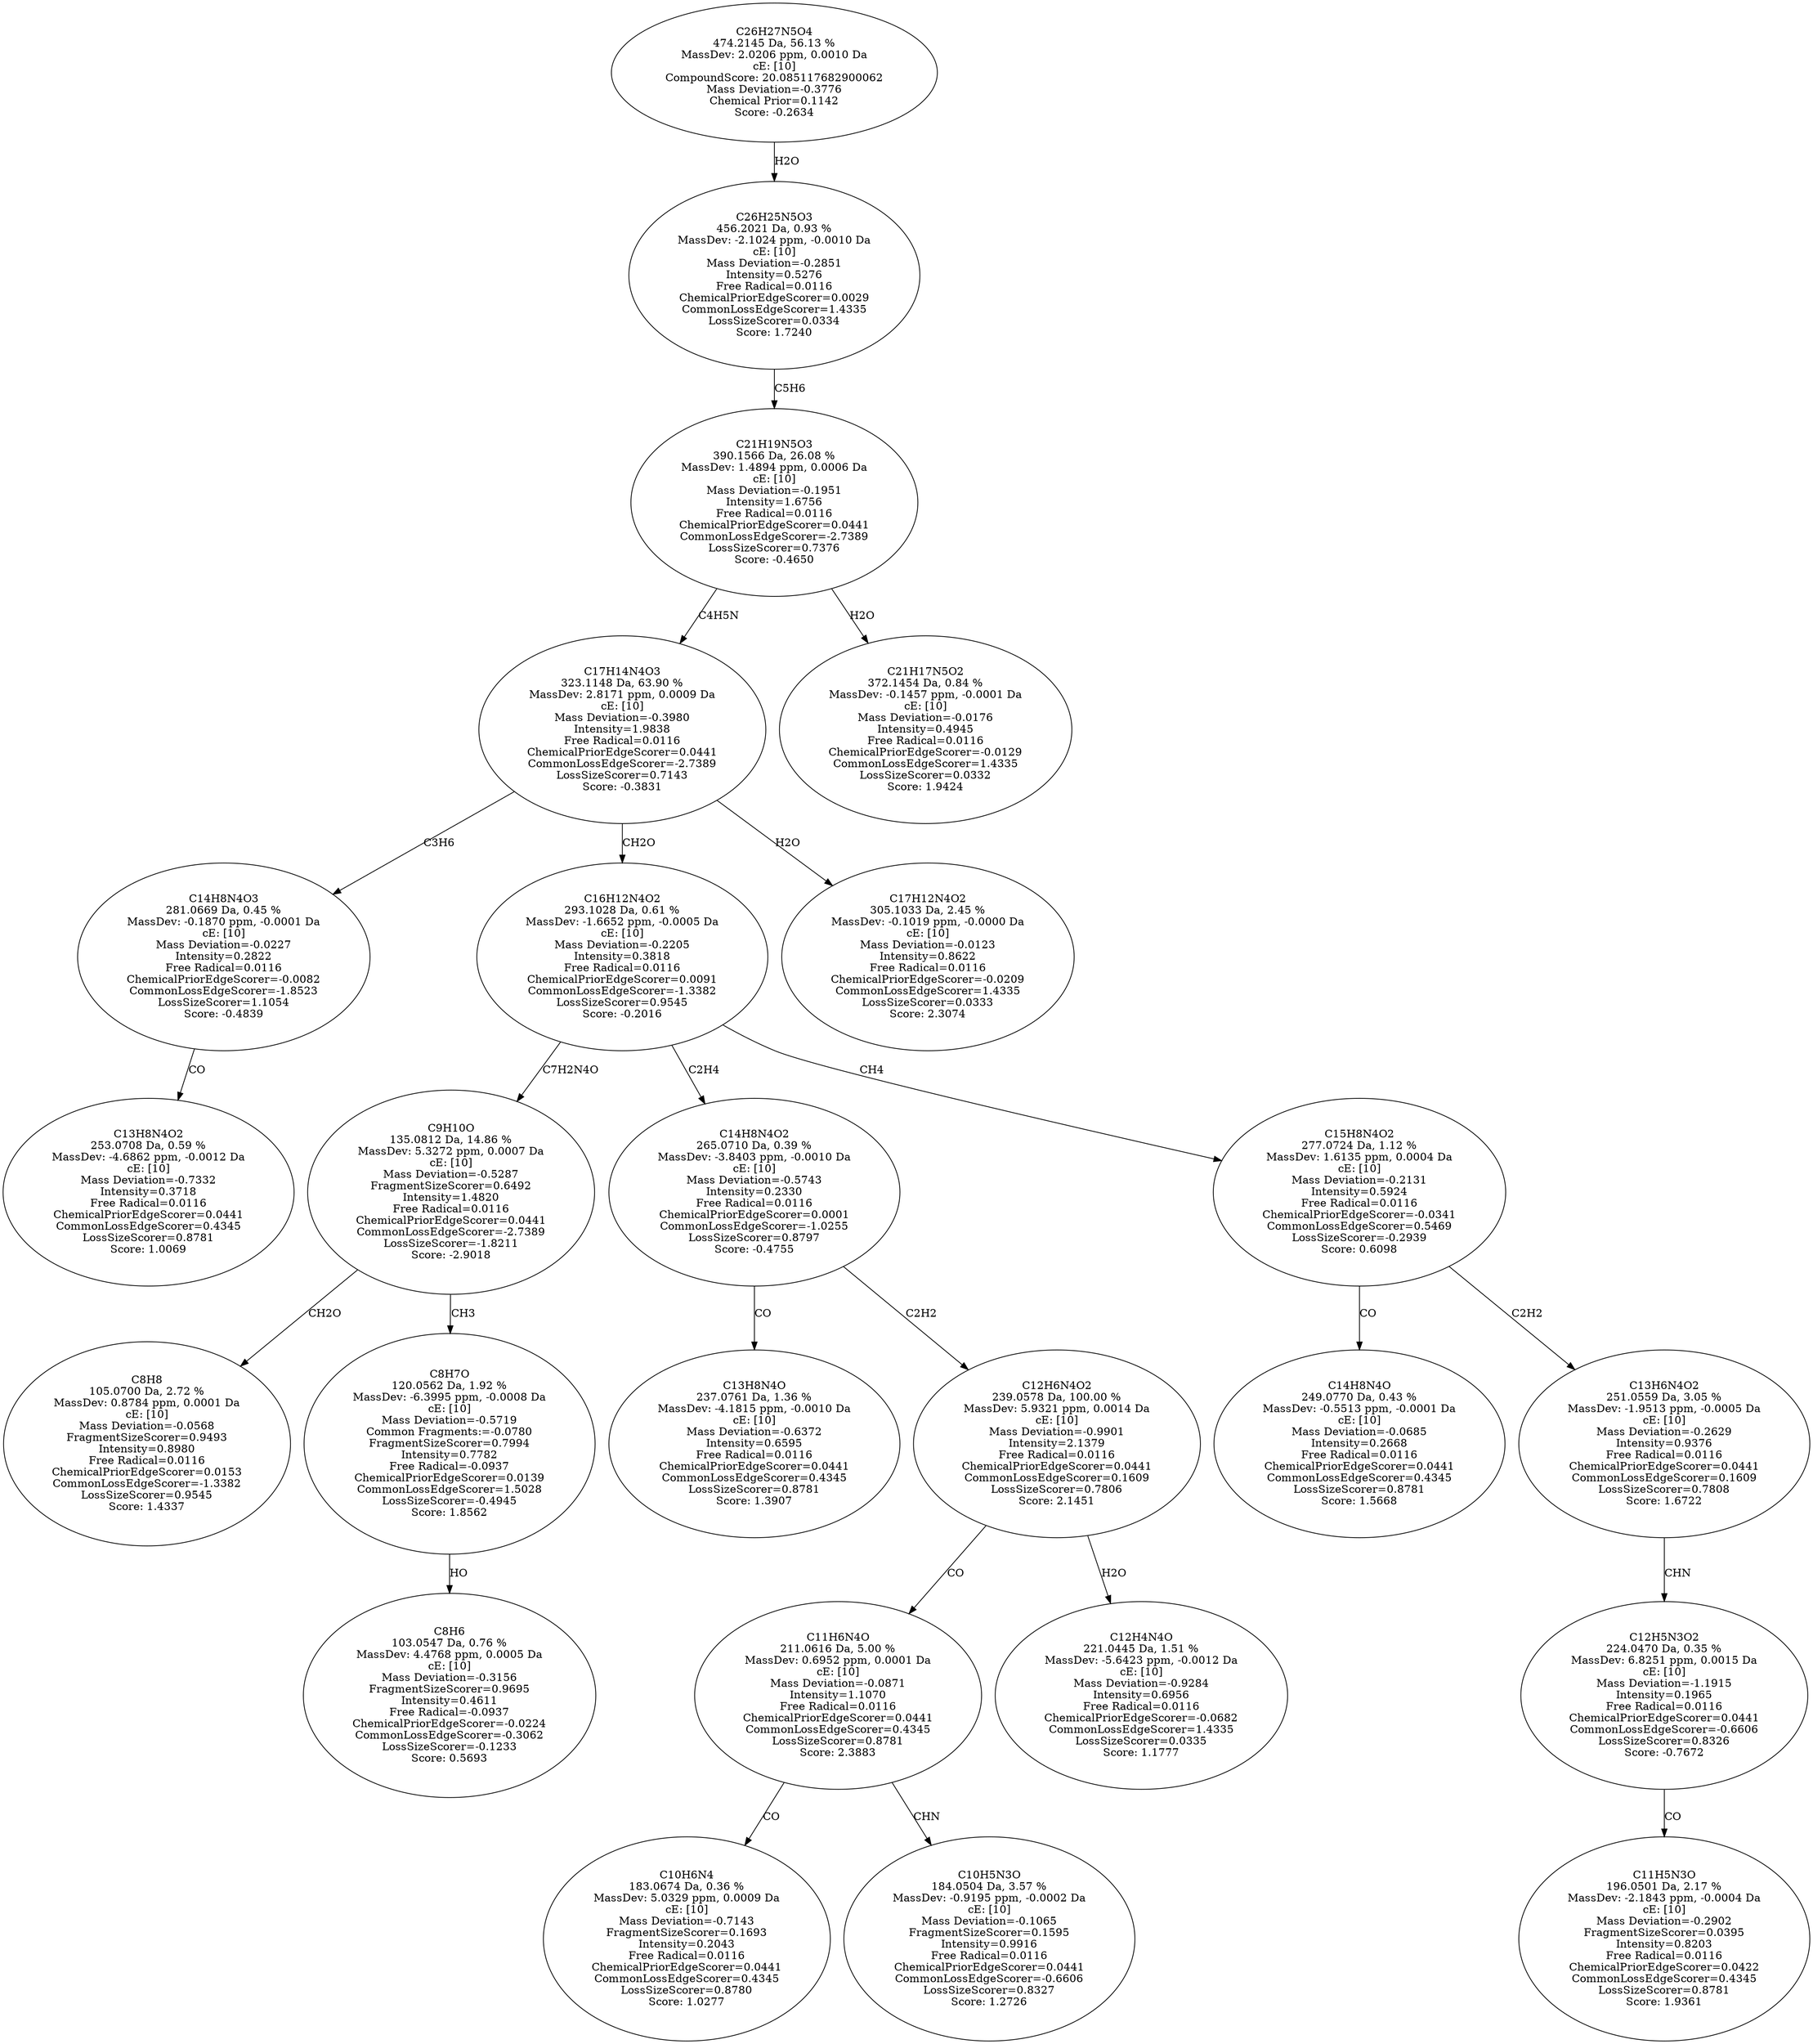 strict digraph {
v1 [label="C13H8N4O2\n253.0708 Da, 0.59 %\nMassDev: -4.6862 ppm, -0.0012 Da\ncE: [10]\nMass Deviation=-0.7332\nIntensity=0.3718\nFree Radical=0.0116\nChemicalPriorEdgeScorer=0.0441\nCommonLossEdgeScorer=0.4345\nLossSizeScorer=0.8781\nScore: 1.0069"];
v2 [label="C14H8N4O3\n281.0669 Da, 0.45 %\nMassDev: -0.1870 ppm, -0.0001 Da\ncE: [10]\nMass Deviation=-0.0227\nIntensity=0.2822\nFree Radical=0.0116\nChemicalPriorEdgeScorer=-0.0082\nCommonLossEdgeScorer=-1.8523\nLossSizeScorer=1.1054\nScore: -0.4839"];
v3 [label="C8H8\n105.0700 Da, 2.72 %\nMassDev: 0.8784 ppm, 0.0001 Da\ncE: [10]\nMass Deviation=-0.0568\nFragmentSizeScorer=0.9493\nIntensity=0.8980\nFree Radical=0.0116\nChemicalPriorEdgeScorer=0.0153\nCommonLossEdgeScorer=-1.3382\nLossSizeScorer=0.9545\nScore: 1.4337"];
v4 [label="C8H6\n103.0547 Da, 0.76 %\nMassDev: 4.4768 ppm, 0.0005 Da\ncE: [10]\nMass Deviation=-0.3156\nFragmentSizeScorer=0.9695\nIntensity=0.4611\nFree Radical=-0.0937\nChemicalPriorEdgeScorer=-0.0224\nCommonLossEdgeScorer=-0.3062\nLossSizeScorer=-0.1233\nScore: 0.5693"];
v5 [label="C8H7O\n120.0562 Da, 1.92 %\nMassDev: -6.3995 ppm, -0.0008 Da\ncE: [10]\nMass Deviation=-0.5719\nCommon Fragments:=-0.0780\nFragmentSizeScorer=0.7994\nIntensity=0.7782\nFree Radical=-0.0937\nChemicalPriorEdgeScorer=0.0139\nCommonLossEdgeScorer=1.5028\nLossSizeScorer=-0.4945\nScore: 1.8562"];
v6 [label="C9H10O\n135.0812 Da, 14.86 %\nMassDev: 5.3272 ppm, 0.0007 Da\ncE: [10]\nMass Deviation=-0.5287\nFragmentSizeScorer=0.6492\nIntensity=1.4820\nFree Radical=0.0116\nChemicalPriorEdgeScorer=0.0441\nCommonLossEdgeScorer=-2.7389\nLossSizeScorer=-1.8211\nScore: -2.9018"];
v7 [label="C13H8N4O\n237.0761 Da, 1.36 %\nMassDev: -4.1815 ppm, -0.0010 Da\ncE: [10]\nMass Deviation=-0.6372\nIntensity=0.6595\nFree Radical=0.0116\nChemicalPriorEdgeScorer=0.0441\nCommonLossEdgeScorer=0.4345\nLossSizeScorer=0.8781\nScore: 1.3907"];
v8 [label="C10H6N4\n183.0674 Da, 0.36 %\nMassDev: 5.0329 ppm, 0.0009 Da\ncE: [10]\nMass Deviation=-0.7143\nFragmentSizeScorer=0.1693\nIntensity=0.2043\nFree Radical=0.0116\nChemicalPriorEdgeScorer=0.0441\nCommonLossEdgeScorer=0.4345\nLossSizeScorer=0.8780\nScore: 1.0277"];
v9 [label="C10H5N3O\n184.0504 Da, 3.57 %\nMassDev: -0.9195 ppm, -0.0002 Da\ncE: [10]\nMass Deviation=-0.1065\nFragmentSizeScorer=0.1595\nIntensity=0.9916\nFree Radical=0.0116\nChemicalPriorEdgeScorer=0.0441\nCommonLossEdgeScorer=-0.6606\nLossSizeScorer=0.8327\nScore: 1.2726"];
v10 [label="C11H6N4O\n211.0616 Da, 5.00 %\nMassDev: 0.6952 ppm, 0.0001 Da\ncE: [10]\nMass Deviation=-0.0871\nIntensity=1.1070\nFree Radical=0.0116\nChemicalPriorEdgeScorer=0.0441\nCommonLossEdgeScorer=0.4345\nLossSizeScorer=0.8781\nScore: 2.3883"];
v11 [label="C12H4N4O\n221.0445 Da, 1.51 %\nMassDev: -5.6423 ppm, -0.0012 Da\ncE: [10]\nMass Deviation=-0.9284\nIntensity=0.6956\nFree Radical=0.0116\nChemicalPriorEdgeScorer=-0.0682\nCommonLossEdgeScorer=1.4335\nLossSizeScorer=0.0335\nScore: 1.1777"];
v12 [label="C12H6N4O2\n239.0578 Da, 100.00 %\nMassDev: 5.9321 ppm, 0.0014 Da\ncE: [10]\nMass Deviation=-0.9901\nIntensity=2.1379\nFree Radical=0.0116\nChemicalPriorEdgeScorer=0.0441\nCommonLossEdgeScorer=0.1609\nLossSizeScorer=0.7806\nScore: 2.1451"];
v13 [label="C14H8N4O2\n265.0710 Da, 0.39 %\nMassDev: -3.8403 ppm, -0.0010 Da\ncE: [10]\nMass Deviation=-0.5743\nIntensity=0.2330\nFree Radical=0.0116\nChemicalPriorEdgeScorer=0.0001\nCommonLossEdgeScorer=-1.0255\nLossSizeScorer=0.8797\nScore: -0.4755"];
v14 [label="C14H8N4O\n249.0770 Da, 0.43 %\nMassDev: -0.5513 ppm, -0.0001 Da\ncE: [10]\nMass Deviation=-0.0685\nIntensity=0.2668\nFree Radical=0.0116\nChemicalPriorEdgeScorer=0.0441\nCommonLossEdgeScorer=0.4345\nLossSizeScorer=0.8781\nScore: 1.5668"];
v15 [label="C11H5N3O\n196.0501 Da, 2.17 %\nMassDev: -2.1843 ppm, -0.0004 Da\ncE: [10]\nMass Deviation=-0.2902\nFragmentSizeScorer=0.0395\nIntensity=0.8203\nFree Radical=0.0116\nChemicalPriorEdgeScorer=0.0422\nCommonLossEdgeScorer=0.4345\nLossSizeScorer=0.8781\nScore: 1.9361"];
v16 [label="C12H5N3O2\n224.0470 Da, 0.35 %\nMassDev: 6.8251 ppm, 0.0015 Da\ncE: [10]\nMass Deviation=-1.1915\nIntensity=0.1965\nFree Radical=0.0116\nChemicalPriorEdgeScorer=0.0441\nCommonLossEdgeScorer=-0.6606\nLossSizeScorer=0.8326\nScore: -0.7672"];
v17 [label="C13H6N4O2\n251.0559 Da, 3.05 %\nMassDev: -1.9513 ppm, -0.0005 Da\ncE: [10]\nMass Deviation=-0.2629\nIntensity=0.9376\nFree Radical=0.0116\nChemicalPriorEdgeScorer=0.0441\nCommonLossEdgeScorer=0.1609\nLossSizeScorer=0.7808\nScore: 1.6722"];
v18 [label="C15H8N4O2\n277.0724 Da, 1.12 %\nMassDev: 1.6135 ppm, 0.0004 Da\ncE: [10]\nMass Deviation=-0.2131\nIntensity=0.5924\nFree Radical=0.0116\nChemicalPriorEdgeScorer=-0.0341\nCommonLossEdgeScorer=0.5469\nLossSizeScorer=-0.2939\nScore: 0.6098"];
v19 [label="C16H12N4O2\n293.1028 Da, 0.61 %\nMassDev: -1.6652 ppm, -0.0005 Da\ncE: [10]\nMass Deviation=-0.2205\nIntensity=0.3818\nFree Radical=0.0116\nChemicalPriorEdgeScorer=0.0091\nCommonLossEdgeScorer=-1.3382\nLossSizeScorer=0.9545\nScore: -0.2016"];
v20 [label="C17H12N4O2\n305.1033 Da, 2.45 %\nMassDev: -0.1019 ppm, -0.0000 Da\ncE: [10]\nMass Deviation=-0.0123\nIntensity=0.8622\nFree Radical=0.0116\nChemicalPriorEdgeScorer=-0.0209\nCommonLossEdgeScorer=1.4335\nLossSizeScorer=0.0333\nScore: 2.3074"];
v21 [label="C17H14N4O3\n323.1148 Da, 63.90 %\nMassDev: 2.8171 ppm, 0.0009 Da\ncE: [10]\nMass Deviation=-0.3980\nIntensity=1.9838\nFree Radical=0.0116\nChemicalPriorEdgeScorer=0.0441\nCommonLossEdgeScorer=-2.7389\nLossSizeScorer=0.7143\nScore: -0.3831"];
v22 [label="C21H17N5O2\n372.1454 Da, 0.84 %\nMassDev: -0.1457 ppm, -0.0001 Da\ncE: [10]\nMass Deviation=-0.0176\nIntensity=0.4945\nFree Radical=0.0116\nChemicalPriorEdgeScorer=-0.0129\nCommonLossEdgeScorer=1.4335\nLossSizeScorer=0.0332\nScore: 1.9424"];
v23 [label="C21H19N5O3\n390.1566 Da, 26.08 %\nMassDev: 1.4894 ppm, 0.0006 Da\ncE: [10]\nMass Deviation=-0.1951\nIntensity=1.6756\nFree Radical=0.0116\nChemicalPriorEdgeScorer=0.0441\nCommonLossEdgeScorer=-2.7389\nLossSizeScorer=0.7376\nScore: -0.4650"];
v24 [label="C26H25N5O3\n456.2021 Da, 0.93 %\nMassDev: -2.1024 ppm, -0.0010 Da\ncE: [10]\nMass Deviation=-0.2851\nIntensity=0.5276\nFree Radical=0.0116\nChemicalPriorEdgeScorer=0.0029\nCommonLossEdgeScorer=1.4335\nLossSizeScorer=0.0334\nScore: 1.7240"];
v25 [label="C26H27N5O4\n474.2145 Da, 56.13 %\nMassDev: 2.0206 ppm, 0.0010 Da\ncE: [10]\nCompoundScore: 20.085117682900062\nMass Deviation=-0.3776\nChemical Prior=0.1142\nScore: -0.2634"];
v2 -> v1 [label="CO"];
v21 -> v2 [label="C3H6"];
v6 -> v3 [label="CH2O"];
v5 -> v4 [label="HO"];
v6 -> v5 [label="CH3"];
v19 -> v6 [label="C7H2N4O"];
v13 -> v7 [label="CO"];
v10 -> v8 [label="CO"];
v10 -> v9 [label="CHN"];
v12 -> v10 [label="CO"];
v12 -> v11 [label="H2O"];
v13 -> v12 [label="C2H2"];
v19 -> v13 [label="C2H4"];
v18 -> v14 [label="CO"];
v16 -> v15 [label="CO"];
v17 -> v16 [label="CHN"];
v18 -> v17 [label="C2H2"];
v19 -> v18 [label="CH4"];
v21 -> v19 [label="CH2O"];
v21 -> v20 [label="H2O"];
v23 -> v21 [label="C4H5N"];
v23 -> v22 [label="H2O"];
v24 -> v23 [label="C5H6"];
v25 -> v24 [label="H2O"];
}
